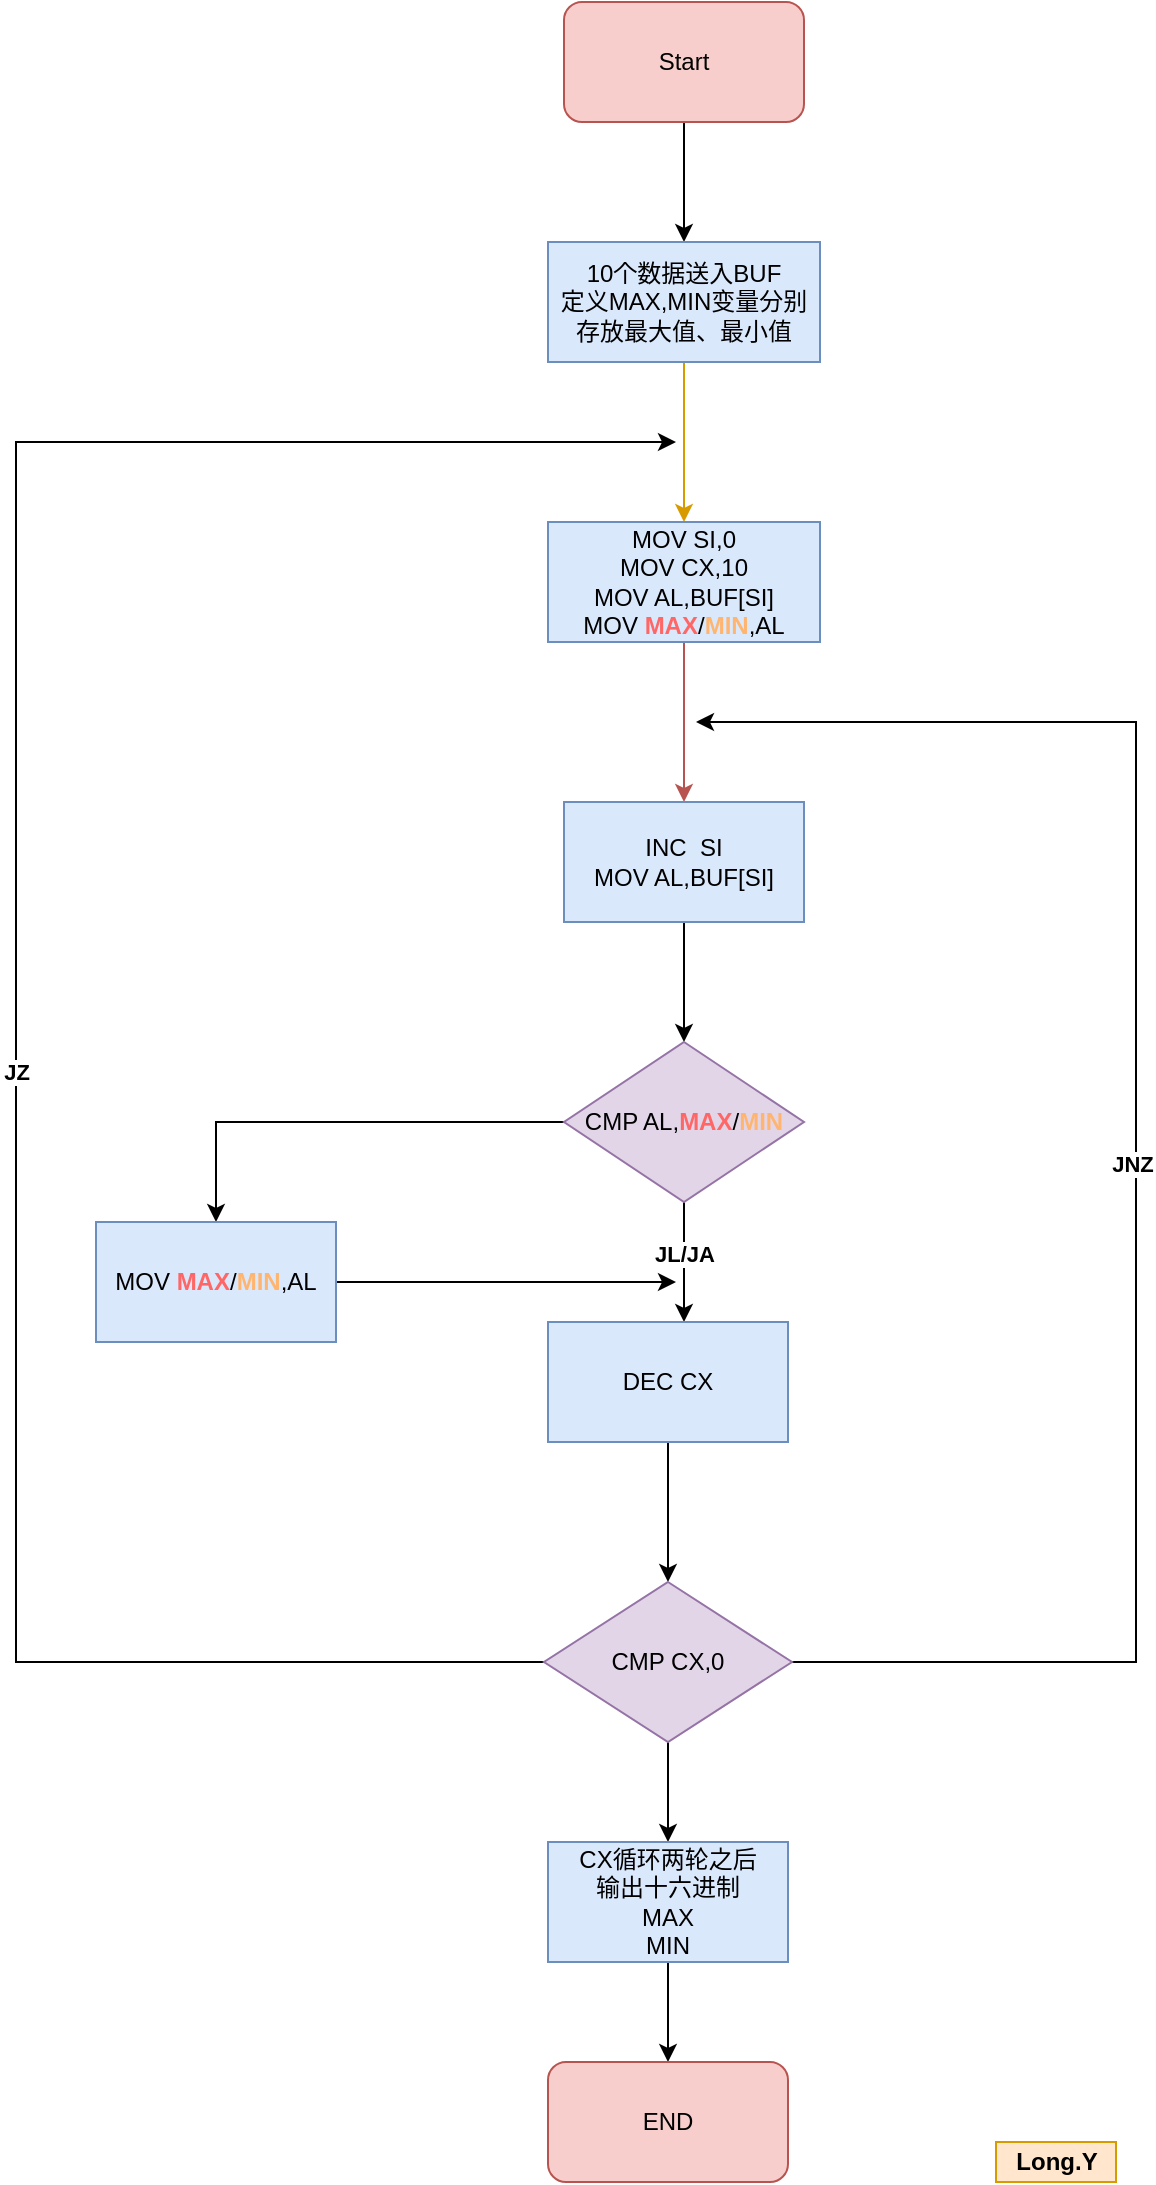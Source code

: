 <mxfile version="13.10.2" type="github">
  <diagram id="q2WWluIAMTutZuCoGTFG" name="Page-1">
    <mxGraphModel dx="1182" dy="732" grid="1" gridSize="10" guides="1" tooltips="1" connect="1" arrows="1" fold="1" page="1" pageScale="1" pageWidth="827" pageHeight="1169" math="0" shadow="0">
      <root>
        <mxCell id="0" />
        <mxCell id="1" parent="0" />
        <mxCell id="COxLjAiI_pC2MU7y8Xvg-3" value="" style="edgeStyle=orthogonalEdgeStyle;rounded=0;orthogonalLoop=1;jettySize=auto;html=1;" edge="1" parent="1" source="COxLjAiI_pC2MU7y8Xvg-1" target="COxLjAiI_pC2MU7y8Xvg-2">
          <mxGeometry relative="1" as="geometry" />
        </mxCell>
        <mxCell id="COxLjAiI_pC2MU7y8Xvg-1" value="Start" style="rounded=1;whiteSpace=wrap;html=1;fillColor=#f8cecc;strokeColor=#b85450;" vertex="1" parent="1">
          <mxGeometry x="354" y="30" width="120" height="60" as="geometry" />
        </mxCell>
        <mxCell id="COxLjAiI_pC2MU7y8Xvg-5" value="" style="edgeStyle=orthogonalEdgeStyle;rounded=0;orthogonalLoop=1;jettySize=auto;html=1;fillColor=#ffe6cc;strokeColor=#d79b00;" edge="1" parent="1" source="COxLjAiI_pC2MU7y8Xvg-2" target="COxLjAiI_pC2MU7y8Xvg-4">
          <mxGeometry relative="1" as="geometry" />
        </mxCell>
        <mxCell id="COxLjAiI_pC2MU7y8Xvg-2" value="10个数据送入BUF&lt;br&gt;定义MAX,MIN变量分别存放最大值、最小值" style="rounded=0;whiteSpace=wrap;html=1;fillColor=#dae8fc;strokeColor=#6c8ebf;" vertex="1" parent="1">
          <mxGeometry x="346" y="150" width="136" height="60" as="geometry" />
        </mxCell>
        <mxCell id="COxLjAiI_pC2MU7y8Xvg-7" value="" style="edgeStyle=orthogonalEdgeStyle;rounded=0;orthogonalLoop=1;jettySize=auto;html=1;fillColor=#f8cecc;strokeColor=#b85450;" edge="1" parent="1" source="COxLjAiI_pC2MU7y8Xvg-4" target="COxLjAiI_pC2MU7y8Xvg-6">
          <mxGeometry relative="1" as="geometry">
            <Array as="points">
              <mxPoint x="414" y="390" />
              <mxPoint x="414" y="390" />
            </Array>
          </mxGeometry>
        </mxCell>
        <mxCell id="COxLjAiI_pC2MU7y8Xvg-4" value="MOV SI,0&lt;br&gt;MOV CX,10&lt;br&gt;MOV AL,BUF[SI]&lt;br&gt;MOV &lt;b&gt;&lt;font color=&quot;#ff6666&quot;&gt;MAX&lt;/font&gt;&lt;/b&gt;/&lt;b&gt;&lt;font color=&quot;#ffb570&quot;&gt;MIN&lt;/font&gt;&lt;/b&gt;,AL" style="rounded=0;whiteSpace=wrap;html=1;fillColor=#dae8fc;strokeColor=#6c8ebf;" vertex="1" parent="1">
          <mxGeometry x="346" y="290" width="136" height="60" as="geometry" />
        </mxCell>
        <mxCell id="COxLjAiI_pC2MU7y8Xvg-10" value="" style="edgeStyle=orthogonalEdgeStyle;rounded=0;orthogonalLoop=1;jettySize=auto;html=1;" edge="1" parent="1" source="COxLjAiI_pC2MU7y8Xvg-6" target="COxLjAiI_pC2MU7y8Xvg-9">
          <mxGeometry relative="1" as="geometry" />
        </mxCell>
        <mxCell id="COxLjAiI_pC2MU7y8Xvg-6" value="INC&amp;nbsp; SI&lt;br&gt;MOV AL,BUF[SI]" style="whiteSpace=wrap;html=1;rounded=0;fillColor=#dae8fc;strokeColor=#6c8ebf;" vertex="1" parent="1">
          <mxGeometry x="354" y="430" width="120" height="60" as="geometry" />
        </mxCell>
        <mxCell id="COxLjAiI_pC2MU7y8Xvg-18" value="" style="edgeStyle=orthogonalEdgeStyle;rounded=0;orthogonalLoop=1;jettySize=auto;html=1;" edge="1" parent="1" source="COxLjAiI_pC2MU7y8Xvg-9" target="COxLjAiI_pC2MU7y8Xvg-17">
          <mxGeometry relative="1" as="geometry">
            <Array as="points">
              <mxPoint x="414" y="690" />
              <mxPoint x="414" y="690" />
            </Array>
          </mxGeometry>
        </mxCell>
        <mxCell id="COxLjAiI_pC2MU7y8Xvg-23" value="JL/JA" style="edgeLabel;html=1;align=center;verticalAlign=middle;resizable=0;points=[];fontStyle=1" vertex="1" connectable="0" parent="COxLjAiI_pC2MU7y8Xvg-18">
          <mxGeometry x="-0.733" relative="1" as="geometry">
            <mxPoint y="18" as="offset" />
          </mxGeometry>
        </mxCell>
        <mxCell id="COxLjAiI_pC2MU7y8Xvg-20" value="" style="edgeStyle=orthogonalEdgeStyle;rounded=0;orthogonalLoop=1;jettySize=auto;html=1;" edge="1" parent="1" source="COxLjAiI_pC2MU7y8Xvg-9" target="COxLjAiI_pC2MU7y8Xvg-19">
          <mxGeometry relative="1" as="geometry" />
        </mxCell>
        <mxCell id="COxLjAiI_pC2MU7y8Xvg-9" value="CMP AL,&lt;b&gt;&lt;font color=&quot;#ff6666&quot;&gt;MAX&lt;/font&gt;&lt;/b&gt;/&lt;b&gt;&lt;font color=&quot;#ffb570&quot;&gt;MIN&lt;/font&gt;&lt;/b&gt;" style="rhombus;whiteSpace=wrap;html=1;fillColor=#e1d5e7;strokeColor=#9673a6;" vertex="1" parent="1">
          <mxGeometry x="354" y="550" width="120" height="80" as="geometry" />
        </mxCell>
        <mxCell id="COxLjAiI_pC2MU7y8Xvg-25" value="" style="edgeStyle=orthogonalEdgeStyle;rounded=0;orthogonalLoop=1;jettySize=auto;html=1;" edge="1" parent="1" source="COxLjAiI_pC2MU7y8Xvg-17" target="COxLjAiI_pC2MU7y8Xvg-24">
          <mxGeometry relative="1" as="geometry" />
        </mxCell>
        <mxCell id="COxLjAiI_pC2MU7y8Xvg-17" value="DEC CX" style="whiteSpace=wrap;html=1;fillColor=#dae8fc;strokeColor=#6c8ebf;" vertex="1" parent="1">
          <mxGeometry x="346" y="690" width="120" height="60" as="geometry" />
        </mxCell>
        <mxCell id="COxLjAiI_pC2MU7y8Xvg-34" style="edgeStyle=elbowEdgeStyle;rounded=0;orthogonalLoop=1;jettySize=auto;html=1;exitX=1;exitY=0.5;exitDx=0;exitDy=0;" edge="1" parent="1" source="COxLjAiI_pC2MU7y8Xvg-19">
          <mxGeometry relative="1" as="geometry">
            <mxPoint x="410" y="670" as="targetPoint" />
          </mxGeometry>
        </mxCell>
        <mxCell id="COxLjAiI_pC2MU7y8Xvg-19" value="MOV&amp;nbsp;&lt;b&gt;&lt;font color=&quot;#ff6666&quot;&gt;MAX&lt;/font&gt;&lt;/b&gt;/&lt;b&gt;&lt;font color=&quot;#ffb570&quot;&gt;MIN&lt;/font&gt;&lt;/b&gt;,AL" style="whiteSpace=wrap;html=1;fillColor=#dae8fc;strokeColor=#6c8ebf;" vertex="1" parent="1">
          <mxGeometry x="120" y="640" width="120" height="60" as="geometry" />
        </mxCell>
        <mxCell id="COxLjAiI_pC2MU7y8Xvg-26" style="edgeStyle=orthogonalEdgeStyle;rounded=0;orthogonalLoop=1;jettySize=auto;html=1;exitX=1;exitY=0.5;exitDx=0;exitDy=0;" edge="1" parent="1" source="COxLjAiI_pC2MU7y8Xvg-24">
          <mxGeometry relative="1" as="geometry">
            <mxPoint x="420" y="390" as="targetPoint" />
            <Array as="points">
              <mxPoint x="640" y="860" />
              <mxPoint x="640" y="390" />
            </Array>
          </mxGeometry>
        </mxCell>
        <mxCell id="COxLjAiI_pC2MU7y8Xvg-27" value="JNZ" style="edgeLabel;html=1;align=center;verticalAlign=middle;resizable=0;points=[];fontStyle=1" vertex="1" connectable="0" parent="COxLjAiI_pC2MU7y8Xvg-26">
          <mxGeometry x="-0.022" y="2" relative="1" as="geometry">
            <mxPoint as="offset" />
          </mxGeometry>
        </mxCell>
        <mxCell id="COxLjAiI_pC2MU7y8Xvg-35" style="edgeStyle=elbowEdgeStyle;rounded=0;orthogonalLoop=1;jettySize=auto;html=1;" edge="1" parent="1" source="COxLjAiI_pC2MU7y8Xvg-24">
          <mxGeometry relative="1" as="geometry">
            <mxPoint x="410" y="250" as="targetPoint" />
            <Array as="points">
              <mxPoint x="80" y="470" />
              <mxPoint x="190" y="200" />
            </Array>
          </mxGeometry>
        </mxCell>
        <mxCell id="COxLjAiI_pC2MU7y8Xvg-37" value="JZ" style="edgeLabel;html=1;align=center;verticalAlign=middle;resizable=0;points=[];fontStyle=1" vertex="1" connectable="0" parent="COxLjAiI_pC2MU7y8Xvg-35">
          <mxGeometry x="-0.071" relative="1" as="geometry">
            <mxPoint as="offset" />
          </mxGeometry>
        </mxCell>
        <mxCell id="COxLjAiI_pC2MU7y8Xvg-39" value="" style="edgeStyle=elbowEdgeStyle;rounded=0;orthogonalLoop=1;jettySize=auto;html=1;" edge="1" parent="1" source="COxLjAiI_pC2MU7y8Xvg-24" target="COxLjAiI_pC2MU7y8Xvg-38">
          <mxGeometry relative="1" as="geometry" />
        </mxCell>
        <mxCell id="COxLjAiI_pC2MU7y8Xvg-24" value="CMP CX,0" style="rhombus;whiteSpace=wrap;html=1;fillColor=#e1d5e7;strokeColor=#9673a6;" vertex="1" parent="1">
          <mxGeometry x="344" y="820" width="124" height="80" as="geometry" />
        </mxCell>
        <mxCell id="COxLjAiI_pC2MU7y8Xvg-42" value="" style="edgeStyle=elbowEdgeStyle;rounded=0;orthogonalLoop=1;jettySize=auto;html=1;" edge="1" parent="1" source="COxLjAiI_pC2MU7y8Xvg-38" target="COxLjAiI_pC2MU7y8Xvg-41">
          <mxGeometry relative="1" as="geometry" />
        </mxCell>
        <mxCell id="COxLjAiI_pC2MU7y8Xvg-38" value="CX循环两轮之后&lt;br&gt;输出十六进制&lt;br&gt;MAX&lt;br&gt;MIN" style="whiteSpace=wrap;html=1;fillColor=#dae8fc;strokeColor=#6c8ebf;" vertex="1" parent="1">
          <mxGeometry x="346" y="950" width="120" height="60" as="geometry" />
        </mxCell>
        <mxCell id="COxLjAiI_pC2MU7y8Xvg-41" value="END" style="rounded=1;whiteSpace=wrap;html=1;fillColor=#f8cecc;strokeColor=#b85450;" vertex="1" parent="1">
          <mxGeometry x="346" y="1060" width="120" height="60" as="geometry" />
        </mxCell>
        <mxCell id="COxLjAiI_pC2MU7y8Xvg-43" value="&lt;b&gt;Long.Y&lt;/b&gt;" style="text;html=1;align=center;verticalAlign=middle;resizable=0;points=[];autosize=1;fillColor=#ffe6cc;strokeColor=#d79b00;" vertex="1" parent="1">
          <mxGeometry x="570" y="1100" width="60" height="20" as="geometry" />
        </mxCell>
      </root>
    </mxGraphModel>
  </diagram>
</mxfile>
